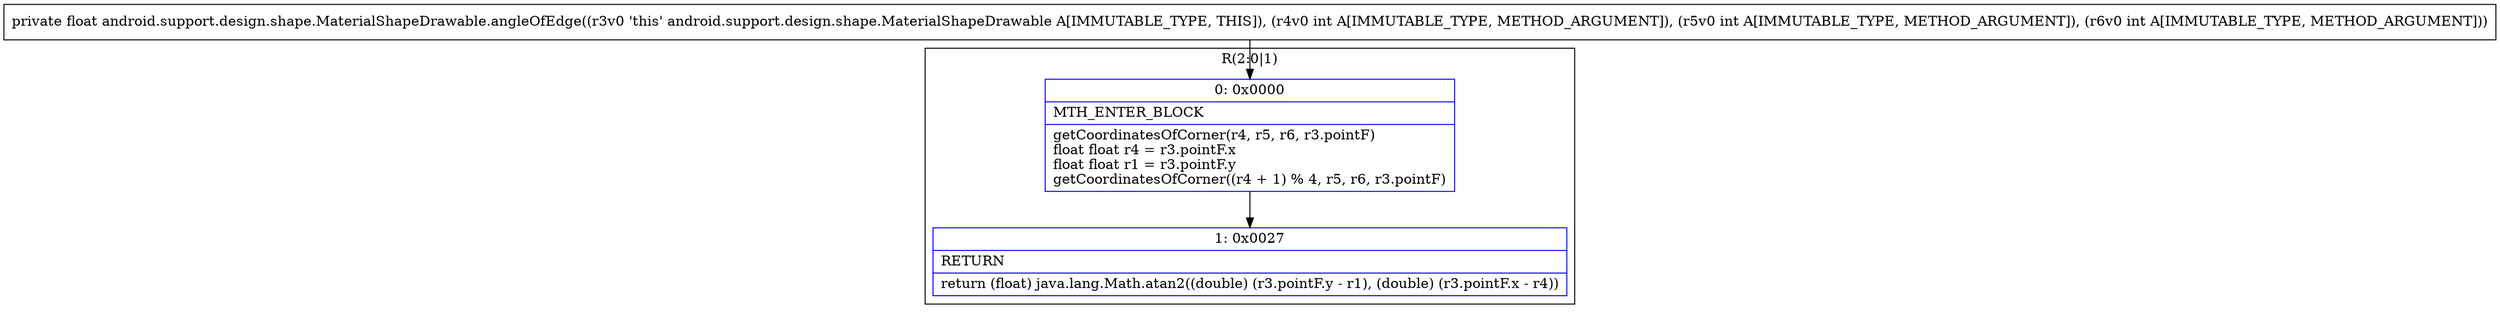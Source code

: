 digraph "CFG forandroid.support.design.shape.MaterialShapeDrawable.angleOfEdge(III)F" {
subgraph cluster_Region_369286149 {
label = "R(2:0|1)";
node [shape=record,color=blue];
Node_0 [shape=record,label="{0\:\ 0x0000|MTH_ENTER_BLOCK\l|getCoordinatesOfCorner(r4, r5, r6, r3.pointF)\lfloat float r4 = r3.pointF.x\lfloat float r1 = r3.pointF.y\lgetCoordinatesOfCorner((r4 + 1) % 4, r5, r6, r3.pointF)\l}"];
Node_1 [shape=record,label="{1\:\ 0x0027|RETURN\l|return (float) java.lang.Math.atan2((double) (r3.pointF.y \- r1), (double) (r3.pointF.x \- r4))\l}"];
}
MethodNode[shape=record,label="{private float android.support.design.shape.MaterialShapeDrawable.angleOfEdge((r3v0 'this' android.support.design.shape.MaterialShapeDrawable A[IMMUTABLE_TYPE, THIS]), (r4v0 int A[IMMUTABLE_TYPE, METHOD_ARGUMENT]), (r5v0 int A[IMMUTABLE_TYPE, METHOD_ARGUMENT]), (r6v0 int A[IMMUTABLE_TYPE, METHOD_ARGUMENT])) }"];
MethodNode -> Node_0;
Node_0 -> Node_1;
}

